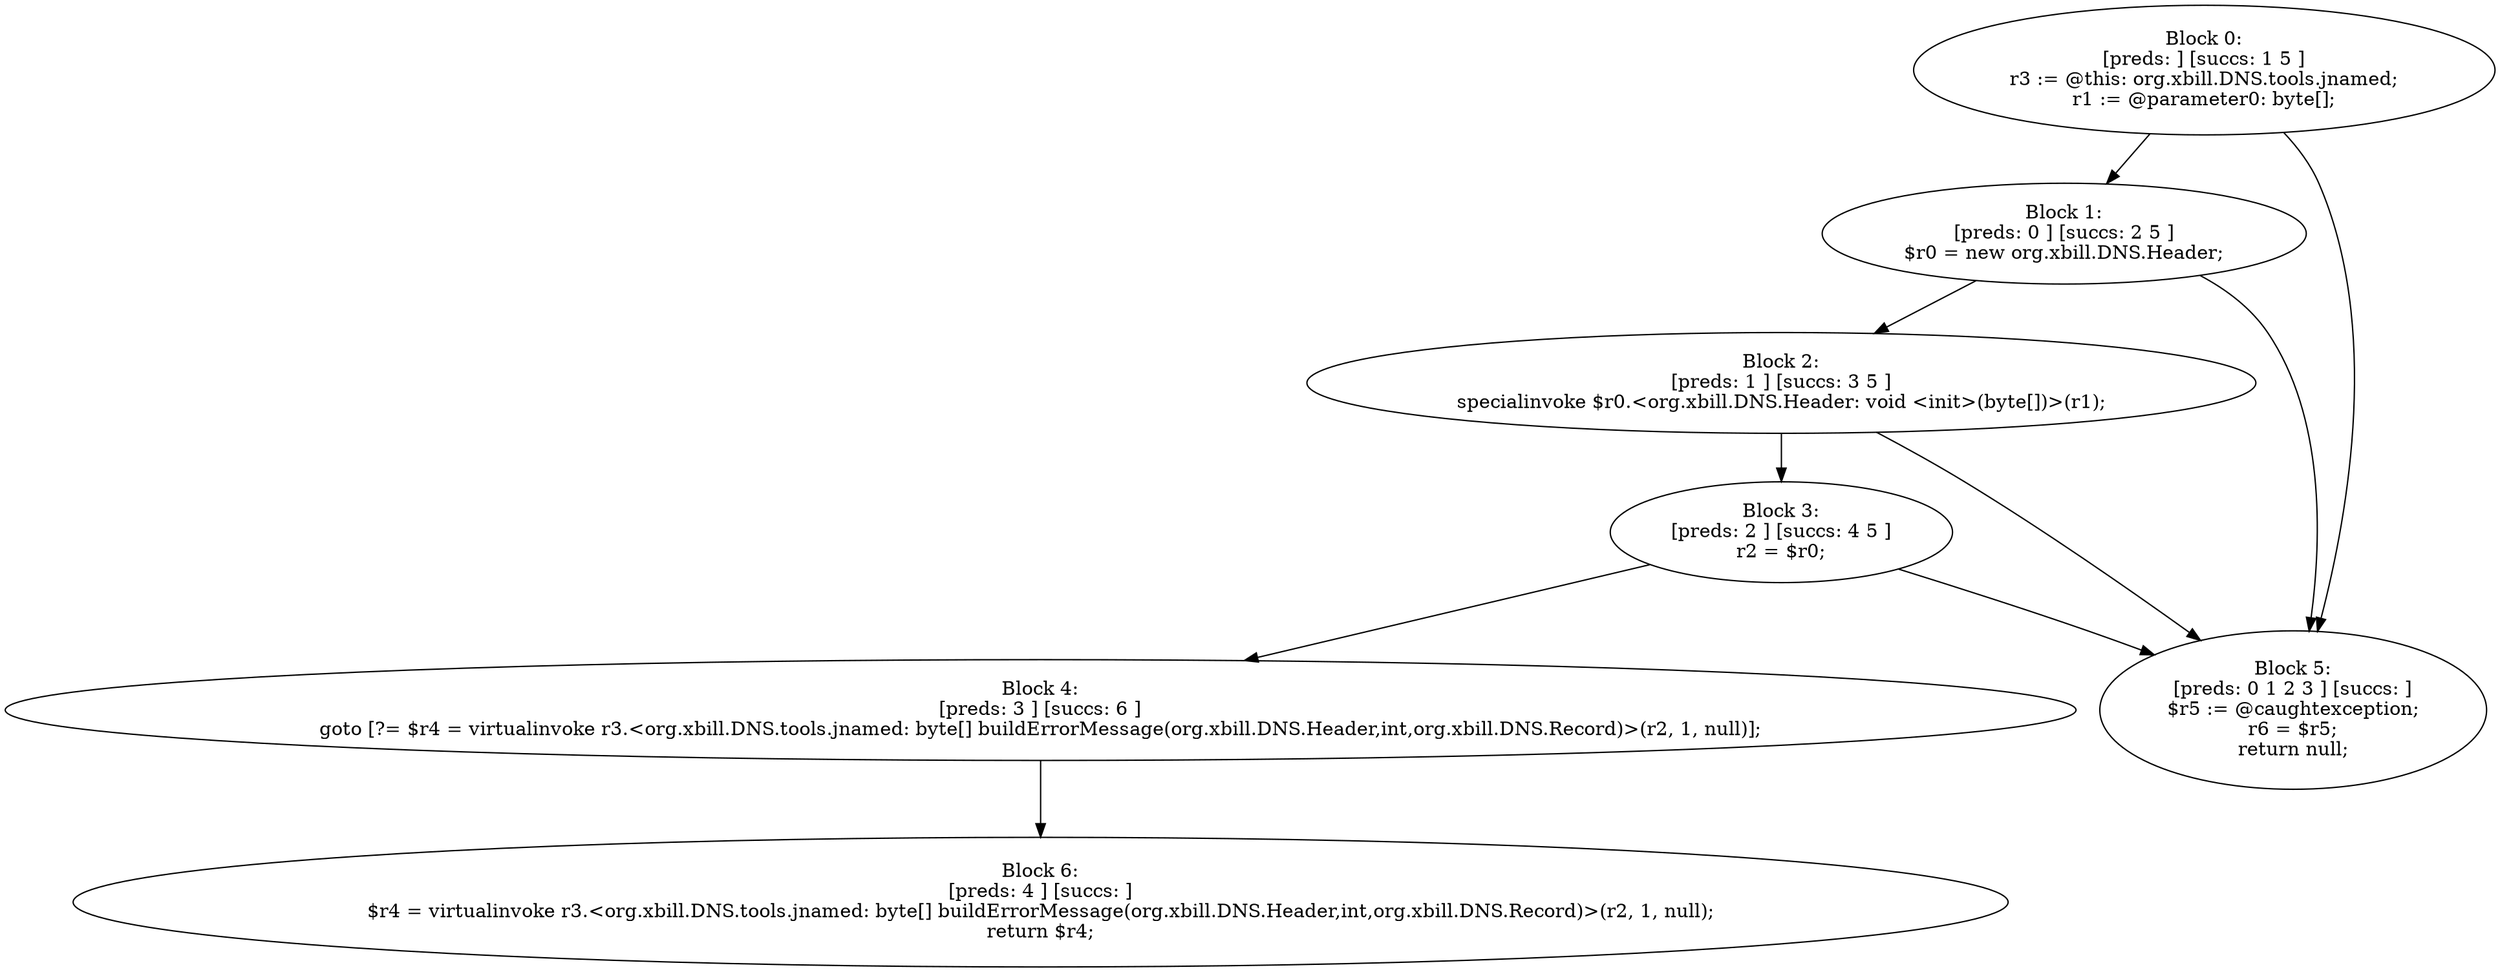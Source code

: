 digraph "unitGraph" {
    "Block 0:
[preds: ] [succs: 1 5 ]
r3 := @this: org.xbill.DNS.tools.jnamed;
r1 := @parameter0: byte[];
"
    "Block 1:
[preds: 0 ] [succs: 2 5 ]
$r0 = new org.xbill.DNS.Header;
"
    "Block 2:
[preds: 1 ] [succs: 3 5 ]
specialinvoke $r0.<org.xbill.DNS.Header: void <init>(byte[])>(r1);
"
    "Block 3:
[preds: 2 ] [succs: 4 5 ]
r2 = $r0;
"
    "Block 4:
[preds: 3 ] [succs: 6 ]
goto [?= $r4 = virtualinvoke r3.<org.xbill.DNS.tools.jnamed: byte[] buildErrorMessage(org.xbill.DNS.Header,int,org.xbill.DNS.Record)>(r2, 1, null)];
"
    "Block 5:
[preds: 0 1 2 3 ] [succs: ]
$r5 := @caughtexception;
r6 = $r5;
return null;
"
    "Block 6:
[preds: 4 ] [succs: ]
$r4 = virtualinvoke r3.<org.xbill.DNS.tools.jnamed: byte[] buildErrorMessage(org.xbill.DNS.Header,int,org.xbill.DNS.Record)>(r2, 1, null);
return $r4;
"
    "Block 0:
[preds: ] [succs: 1 5 ]
r3 := @this: org.xbill.DNS.tools.jnamed;
r1 := @parameter0: byte[];
"->"Block 1:
[preds: 0 ] [succs: 2 5 ]
$r0 = new org.xbill.DNS.Header;
";
    "Block 0:
[preds: ] [succs: 1 5 ]
r3 := @this: org.xbill.DNS.tools.jnamed;
r1 := @parameter0: byte[];
"->"Block 5:
[preds: 0 1 2 3 ] [succs: ]
$r5 := @caughtexception;
r6 = $r5;
return null;
";
    "Block 1:
[preds: 0 ] [succs: 2 5 ]
$r0 = new org.xbill.DNS.Header;
"->"Block 2:
[preds: 1 ] [succs: 3 5 ]
specialinvoke $r0.<org.xbill.DNS.Header: void <init>(byte[])>(r1);
";
    "Block 1:
[preds: 0 ] [succs: 2 5 ]
$r0 = new org.xbill.DNS.Header;
"->"Block 5:
[preds: 0 1 2 3 ] [succs: ]
$r5 := @caughtexception;
r6 = $r5;
return null;
";
    "Block 2:
[preds: 1 ] [succs: 3 5 ]
specialinvoke $r0.<org.xbill.DNS.Header: void <init>(byte[])>(r1);
"->"Block 3:
[preds: 2 ] [succs: 4 5 ]
r2 = $r0;
";
    "Block 2:
[preds: 1 ] [succs: 3 5 ]
specialinvoke $r0.<org.xbill.DNS.Header: void <init>(byte[])>(r1);
"->"Block 5:
[preds: 0 1 2 3 ] [succs: ]
$r5 := @caughtexception;
r6 = $r5;
return null;
";
    "Block 3:
[preds: 2 ] [succs: 4 5 ]
r2 = $r0;
"->"Block 4:
[preds: 3 ] [succs: 6 ]
goto [?= $r4 = virtualinvoke r3.<org.xbill.DNS.tools.jnamed: byte[] buildErrorMessage(org.xbill.DNS.Header,int,org.xbill.DNS.Record)>(r2, 1, null)];
";
    "Block 3:
[preds: 2 ] [succs: 4 5 ]
r2 = $r0;
"->"Block 5:
[preds: 0 1 2 3 ] [succs: ]
$r5 := @caughtexception;
r6 = $r5;
return null;
";
    "Block 4:
[preds: 3 ] [succs: 6 ]
goto [?= $r4 = virtualinvoke r3.<org.xbill.DNS.tools.jnamed: byte[] buildErrorMessage(org.xbill.DNS.Header,int,org.xbill.DNS.Record)>(r2, 1, null)];
"->"Block 6:
[preds: 4 ] [succs: ]
$r4 = virtualinvoke r3.<org.xbill.DNS.tools.jnamed: byte[] buildErrorMessage(org.xbill.DNS.Header,int,org.xbill.DNS.Record)>(r2, 1, null);
return $r4;
";
}
